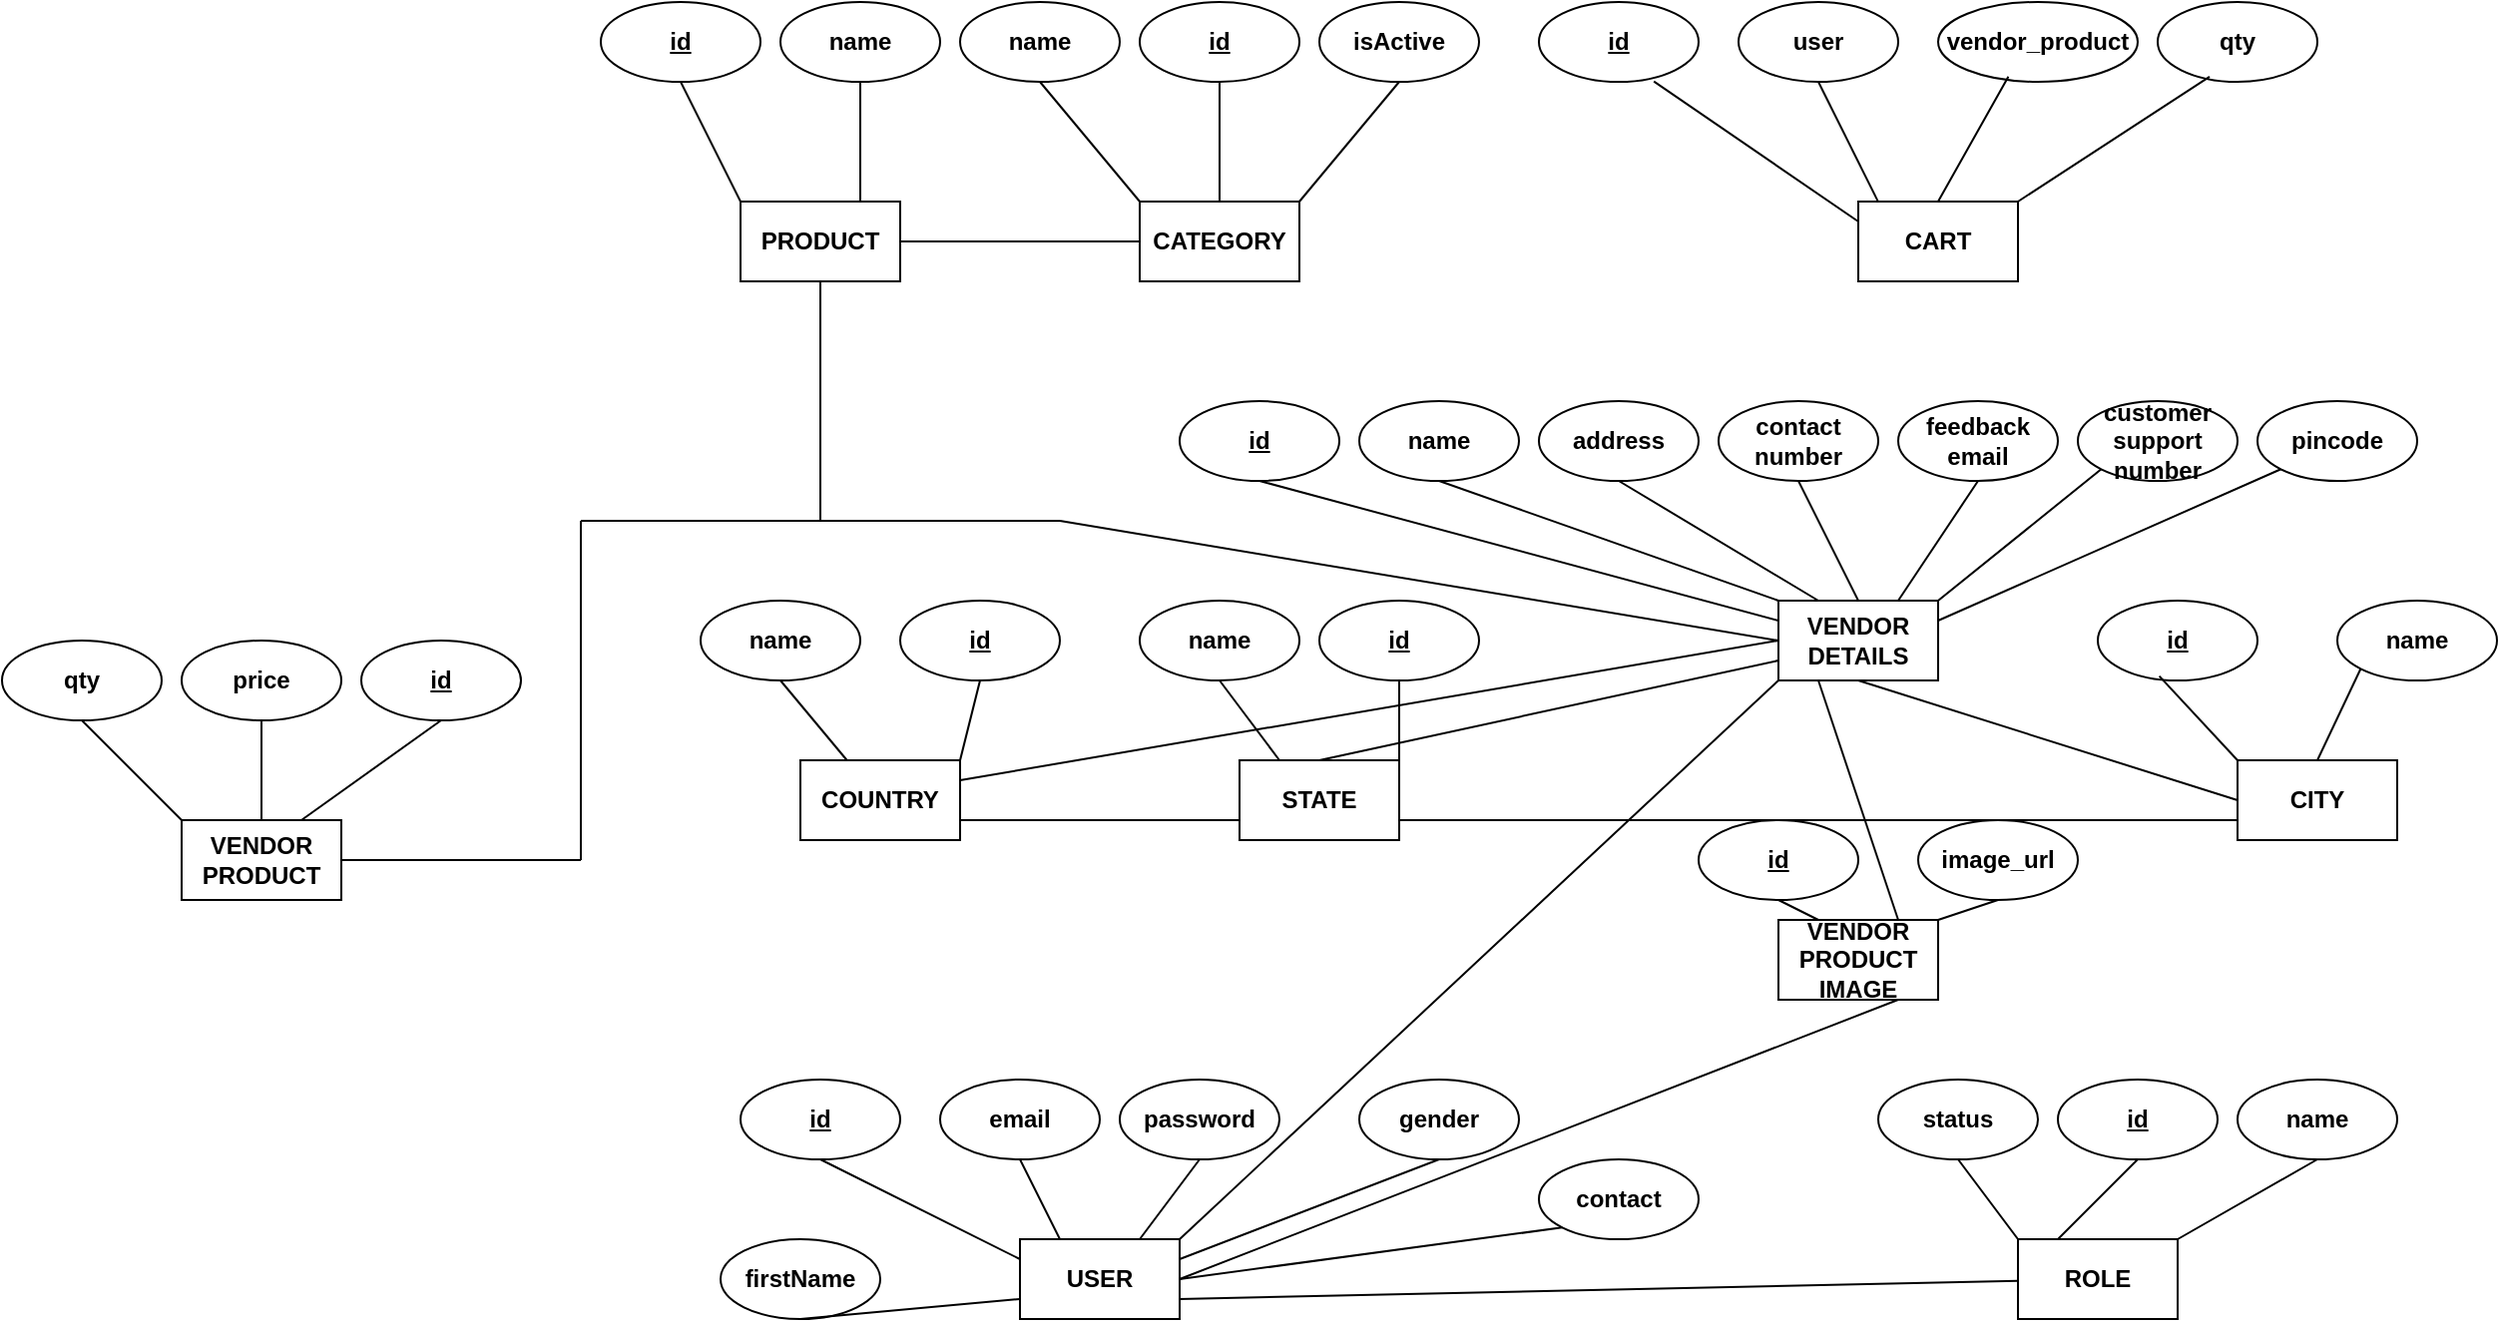 <mxfile version="21.2.3" type="device">
  <diagram name="Page-1" id="QqPRM_XaPEr1x8URmFVx">
    <mxGraphModel dx="2350" dy="830" grid="1" gridSize="10" guides="1" tooltips="1" connect="1" arrows="1" fold="1" page="1" pageScale="1" pageWidth="850" pageHeight="1100" math="0" shadow="0">
      <root>
        <mxCell id="0" />
        <mxCell id="1" parent="0" />
        <mxCell id="uCbE-TOFnGh11HOXC-WJ-1" value="&lt;b&gt;CART&lt;/b&gt;" style="rounded=0;whiteSpace=wrap;html=1;" vertex="1" parent="1">
          <mxGeometry x="440" y="160" width="80" height="40" as="geometry" />
        </mxCell>
        <mxCell id="uCbE-TOFnGh11HOXC-WJ-2" value="&lt;b&gt;&lt;u&gt;id&lt;/u&gt;&lt;/b&gt;" style="ellipse;whiteSpace=wrap;html=1;" vertex="1" parent="1">
          <mxGeometry x="280" y="60" width="80" height="40" as="geometry" />
        </mxCell>
        <mxCell id="uCbE-TOFnGh11HOXC-WJ-3" value="&lt;b&gt;user&lt;/b&gt;" style="ellipse;whiteSpace=wrap;html=1;" vertex="1" parent="1">
          <mxGeometry x="380" y="60" width="80" height="40" as="geometry" />
        </mxCell>
        <mxCell id="uCbE-TOFnGh11HOXC-WJ-4" value="vendor_product" style="ellipse;whiteSpace=wrap;html=1;fontStyle=1" vertex="1" parent="1">
          <mxGeometry x="480" y="60" width="100" height="40" as="geometry" />
        </mxCell>
        <mxCell id="uCbE-TOFnGh11HOXC-WJ-5" value="&lt;b&gt;qty&lt;/b&gt;" style="ellipse;whiteSpace=wrap;html=1;" vertex="1" parent="1">
          <mxGeometry x="590" y="60" width="80" height="40" as="geometry" />
        </mxCell>
        <mxCell id="uCbE-TOFnGh11HOXC-WJ-18" value="" style="endArrow=none;html=1;rounded=0;entryX=0;entryY=0.25;entryDx=0;entryDy=0;exitX=0.72;exitY=0.995;exitDx=0;exitDy=0;exitPerimeter=0;" edge="1" parent="1" source="uCbE-TOFnGh11HOXC-WJ-2" target="uCbE-TOFnGh11HOXC-WJ-1">
          <mxGeometry width="50" height="50" relative="1" as="geometry">
            <mxPoint x="400" y="530" as="sourcePoint" />
            <mxPoint x="450" y="480" as="targetPoint" />
          </mxGeometry>
        </mxCell>
        <mxCell id="uCbE-TOFnGh11HOXC-WJ-19" value="" style="endArrow=none;html=1;rounded=0;entryX=0.125;entryY=0.005;entryDx=0;entryDy=0;exitX=0.5;exitY=1;exitDx=0;exitDy=0;entryPerimeter=0;" edge="1" parent="1" source="uCbE-TOFnGh11HOXC-WJ-3" target="uCbE-TOFnGh11HOXC-WJ-1">
          <mxGeometry width="50" height="50" relative="1" as="geometry">
            <mxPoint x="358" y="360" as="sourcePoint" />
            <mxPoint x="450" y="420" as="targetPoint" />
          </mxGeometry>
        </mxCell>
        <mxCell id="uCbE-TOFnGh11HOXC-WJ-20" value="" style="endArrow=none;html=1;rounded=0;entryX=0.5;entryY=0;entryDx=0;entryDy=0;exitX=0.352;exitY=0.935;exitDx=0;exitDy=0;exitPerimeter=0;" edge="1" parent="1" source="uCbE-TOFnGh11HOXC-WJ-4" target="uCbE-TOFnGh11HOXC-WJ-1">
          <mxGeometry width="50" height="50" relative="1" as="geometry">
            <mxPoint x="368" y="370" as="sourcePoint" />
            <mxPoint x="460" y="430" as="targetPoint" />
          </mxGeometry>
        </mxCell>
        <mxCell id="uCbE-TOFnGh11HOXC-WJ-21" value="" style="endArrow=none;html=1;rounded=0;entryX=1;entryY=0;entryDx=0;entryDy=0;exitX=0.325;exitY=0.935;exitDx=0;exitDy=0;exitPerimeter=0;" edge="1" parent="1" source="uCbE-TOFnGh11HOXC-WJ-5" target="uCbE-TOFnGh11HOXC-WJ-1">
          <mxGeometry width="50" height="50" relative="1" as="geometry">
            <mxPoint x="378" y="380" as="sourcePoint" />
            <mxPoint x="470" y="440" as="targetPoint" />
          </mxGeometry>
        </mxCell>
        <mxCell id="uCbE-TOFnGh11HOXC-WJ-22" value="&lt;b&gt;CATEGORY&lt;/b&gt;" style="rounded=0;whiteSpace=wrap;html=1;" vertex="1" parent="1">
          <mxGeometry x="80" y="160" width="80" height="40" as="geometry" />
        </mxCell>
        <mxCell id="uCbE-TOFnGh11HOXC-WJ-27" value="&lt;b&gt;&lt;u&gt;id&lt;/u&gt;&lt;/b&gt;" style="ellipse;whiteSpace=wrap;html=1;" vertex="1" parent="1">
          <mxGeometry x="80" y="60" width="80" height="40" as="geometry" />
        </mxCell>
        <mxCell id="uCbE-TOFnGh11HOXC-WJ-28" value="&lt;b&gt;name&lt;/b&gt;" style="ellipse;whiteSpace=wrap;html=1;" vertex="1" parent="1">
          <mxGeometry x="-10" y="60" width="80" height="40" as="geometry" />
        </mxCell>
        <mxCell id="uCbE-TOFnGh11HOXC-WJ-29" value="&lt;b&gt;isActive&lt;/b&gt;" style="ellipse;whiteSpace=wrap;html=1;" vertex="1" parent="1">
          <mxGeometry x="170" y="60" width="80" height="40" as="geometry" />
        </mxCell>
        <mxCell id="uCbE-TOFnGh11HOXC-WJ-30" value="" style="endArrow=none;html=1;rounded=0;entryX=0.5;entryY=1;entryDx=0;entryDy=0;exitX=0;exitY=0;exitDx=0;exitDy=0;" edge="1" parent="1" source="uCbE-TOFnGh11HOXC-WJ-22" target="uCbE-TOFnGh11HOXC-WJ-28">
          <mxGeometry width="50" height="50" relative="1" as="geometry">
            <mxPoint x="400" y="530" as="sourcePoint" />
            <mxPoint x="450" y="480" as="targetPoint" />
          </mxGeometry>
        </mxCell>
        <mxCell id="uCbE-TOFnGh11HOXC-WJ-32" value="" style="endArrow=none;html=1;rounded=0;entryX=0.5;entryY=1;entryDx=0;entryDy=0;exitX=0.5;exitY=0;exitDx=0;exitDy=0;" edge="1" parent="1" source="uCbE-TOFnGh11HOXC-WJ-22" target="uCbE-TOFnGh11HOXC-WJ-27">
          <mxGeometry width="50" height="50" relative="1" as="geometry">
            <mxPoint x="400" y="530" as="sourcePoint" />
            <mxPoint x="450" y="480" as="targetPoint" />
          </mxGeometry>
        </mxCell>
        <mxCell id="uCbE-TOFnGh11HOXC-WJ-33" value="" style="endArrow=none;html=1;rounded=0;entryX=0.5;entryY=1;entryDx=0;entryDy=0;exitX=1;exitY=0;exitDx=0;exitDy=0;" edge="1" parent="1" source="uCbE-TOFnGh11HOXC-WJ-22" target="uCbE-TOFnGh11HOXC-WJ-29">
          <mxGeometry width="50" height="50" relative="1" as="geometry">
            <mxPoint x="400" y="530" as="sourcePoint" />
            <mxPoint x="450" y="480" as="targetPoint" />
          </mxGeometry>
        </mxCell>
        <mxCell id="uCbE-TOFnGh11HOXC-WJ-34" value="&lt;b&gt;COUNTRY&lt;/b&gt;" style="rounded=0;whiteSpace=wrap;html=1;" vertex="1" parent="1">
          <mxGeometry x="-90" y="440" width="80" height="40" as="geometry" />
        </mxCell>
        <mxCell id="uCbE-TOFnGh11HOXC-WJ-36" value="&lt;b&gt;STATE&lt;/b&gt;" style="rounded=0;whiteSpace=wrap;html=1;" vertex="1" parent="1">
          <mxGeometry x="130" y="440" width="80" height="40" as="geometry" />
        </mxCell>
        <mxCell id="uCbE-TOFnGh11HOXC-WJ-37" value="&lt;b&gt;CITY&lt;/b&gt;" style="rounded=0;whiteSpace=wrap;html=1;" vertex="1" parent="1">
          <mxGeometry x="630" y="440" width="80" height="40" as="geometry" />
        </mxCell>
        <mxCell id="uCbE-TOFnGh11HOXC-WJ-38" value="&lt;b&gt;name&lt;/b&gt;" style="ellipse;whiteSpace=wrap;html=1;" vertex="1" parent="1">
          <mxGeometry x="-140" y="360" width="80" height="40" as="geometry" />
        </mxCell>
        <mxCell id="uCbE-TOFnGh11HOXC-WJ-39" value="&lt;b&gt;name&lt;/b&gt;" style="ellipse;whiteSpace=wrap;html=1;" vertex="1" parent="1">
          <mxGeometry x="80" y="360" width="80" height="40" as="geometry" />
        </mxCell>
        <mxCell id="uCbE-TOFnGh11HOXC-WJ-42" value="&lt;b&gt;&lt;u&gt;id&lt;/u&gt;&lt;/b&gt;" style="ellipse;whiteSpace=wrap;html=1;" vertex="1" parent="1">
          <mxGeometry x="560" y="360" width="80" height="40" as="geometry" />
        </mxCell>
        <mxCell id="uCbE-TOFnGh11HOXC-WJ-43" value="&lt;b&gt;name&lt;/b&gt;" style="ellipse;whiteSpace=wrap;html=1;" vertex="1" parent="1">
          <mxGeometry x="680" y="360" width="80" height="40" as="geometry" />
        </mxCell>
        <mxCell id="uCbE-TOFnGh11HOXC-WJ-45" value="" style="endArrow=none;html=1;rounded=0;entryX=0.5;entryY=1;entryDx=0;entryDy=0;" edge="1" parent="1" source="uCbE-TOFnGh11HOXC-WJ-34" target="uCbE-TOFnGh11HOXC-WJ-38">
          <mxGeometry width="50" height="50" relative="1" as="geometry">
            <mxPoint x="360" y="530" as="sourcePoint" />
            <mxPoint x="410" y="480" as="targetPoint" />
          </mxGeometry>
        </mxCell>
        <mxCell id="uCbE-TOFnGh11HOXC-WJ-46" value="" style="endArrow=none;html=1;rounded=0;exitX=0.5;exitY=1;exitDx=0;exitDy=0;entryX=0.25;entryY=0;entryDx=0;entryDy=0;" edge="1" parent="1" source="uCbE-TOFnGh11HOXC-WJ-39" target="uCbE-TOFnGh11HOXC-WJ-36">
          <mxGeometry width="50" height="50" relative="1" as="geometry">
            <mxPoint x="360" y="530" as="sourcePoint" />
            <mxPoint x="410" y="480" as="targetPoint" />
          </mxGeometry>
        </mxCell>
        <mxCell id="uCbE-TOFnGh11HOXC-WJ-48" value="" style="endArrow=none;html=1;rounded=0;exitX=0.385;exitY=0.945;exitDx=0;exitDy=0;exitPerimeter=0;entryX=0;entryY=0;entryDx=0;entryDy=0;" edge="1" parent="1" source="uCbE-TOFnGh11HOXC-WJ-42" target="uCbE-TOFnGh11HOXC-WJ-37">
          <mxGeometry width="50" height="50" relative="1" as="geometry">
            <mxPoint x="360" y="530" as="sourcePoint" />
            <mxPoint x="410" y="480" as="targetPoint" />
          </mxGeometry>
        </mxCell>
        <mxCell id="uCbE-TOFnGh11HOXC-WJ-52" value="" style="endArrow=none;html=1;rounded=0;entryX=0;entryY=1;entryDx=0;entryDy=0;exitX=0.5;exitY=0;exitDx=0;exitDy=0;" edge="1" parent="1" source="uCbE-TOFnGh11HOXC-WJ-37" target="uCbE-TOFnGh11HOXC-WJ-43">
          <mxGeometry width="50" height="50" relative="1" as="geometry">
            <mxPoint x="360" y="530" as="sourcePoint" />
            <mxPoint x="410" y="480" as="targetPoint" />
          </mxGeometry>
        </mxCell>
        <mxCell id="uCbE-TOFnGh11HOXC-WJ-54" value="" style="endArrow=none;html=1;rounded=0;exitX=1;exitY=0.75;exitDx=0;exitDy=0;entryX=0;entryY=0.75;entryDx=0;entryDy=0;" edge="1" parent="1" source="uCbE-TOFnGh11HOXC-WJ-34" target="uCbE-TOFnGh11HOXC-WJ-36">
          <mxGeometry width="50" height="50" relative="1" as="geometry">
            <mxPoint x="250" y="530" as="sourcePoint" />
            <mxPoint x="300" y="480" as="targetPoint" />
          </mxGeometry>
        </mxCell>
        <mxCell id="uCbE-TOFnGh11HOXC-WJ-55" value="&lt;b&gt;&lt;u&gt;id&lt;/u&gt;&lt;/b&gt;" style="ellipse;whiteSpace=wrap;html=1;" vertex="1" parent="1">
          <mxGeometry x="-40" y="360" width="80" height="40" as="geometry" />
        </mxCell>
        <mxCell id="uCbE-TOFnGh11HOXC-WJ-56" value="" style="endArrow=none;html=1;rounded=0;exitX=0.5;exitY=1;exitDx=0;exitDy=0;entryX=1;entryY=0;entryDx=0;entryDy=0;" edge="1" parent="1" source="uCbE-TOFnGh11HOXC-WJ-55" target="uCbE-TOFnGh11HOXC-WJ-34">
          <mxGeometry width="50" height="50" relative="1" as="geometry">
            <mxPoint x="250" y="530" as="sourcePoint" />
            <mxPoint x="300" y="480" as="targetPoint" />
          </mxGeometry>
        </mxCell>
        <mxCell id="uCbE-TOFnGh11HOXC-WJ-57" value="&lt;b&gt;&lt;u&gt;id&lt;/u&gt;&lt;/b&gt;" style="ellipse;whiteSpace=wrap;html=1;" vertex="1" parent="1">
          <mxGeometry x="170" y="360" width="80" height="40" as="geometry" />
        </mxCell>
        <mxCell id="uCbE-TOFnGh11HOXC-WJ-58" value="" style="endArrow=none;html=1;rounded=0;exitX=0.5;exitY=1;exitDx=0;exitDy=0;entryX=1;entryY=0;entryDx=0;entryDy=0;" edge="1" parent="1" source="uCbE-TOFnGh11HOXC-WJ-57" target="uCbE-TOFnGh11HOXC-WJ-36">
          <mxGeometry width="50" height="50" relative="1" as="geometry">
            <mxPoint x="250" y="530" as="sourcePoint" />
            <mxPoint x="300" y="480" as="targetPoint" />
          </mxGeometry>
        </mxCell>
        <mxCell id="uCbE-TOFnGh11HOXC-WJ-59" value="" style="endArrow=none;html=1;rounded=0;exitX=1;exitY=0.75;exitDx=0;exitDy=0;entryX=0;entryY=0.75;entryDx=0;entryDy=0;" edge="1" parent="1" source="uCbE-TOFnGh11HOXC-WJ-36" target="uCbE-TOFnGh11HOXC-WJ-37">
          <mxGeometry width="50" height="50" relative="1" as="geometry">
            <mxPoint x="250" y="530" as="sourcePoint" />
            <mxPoint x="300" y="480" as="targetPoint" />
          </mxGeometry>
        </mxCell>
        <mxCell id="uCbE-TOFnGh11HOXC-WJ-60" value="&lt;b&gt;PRODUCT&lt;/b&gt;" style="rounded=0;whiteSpace=wrap;html=1;" vertex="1" parent="1">
          <mxGeometry x="-120" y="160" width="80" height="40" as="geometry" />
        </mxCell>
        <mxCell id="uCbE-TOFnGh11HOXC-WJ-61" value="&lt;b&gt;&lt;u&gt;id&lt;/u&gt;&lt;/b&gt;" style="ellipse;whiteSpace=wrap;html=1;" vertex="1" parent="1">
          <mxGeometry x="-190" y="60" width="80" height="40" as="geometry" />
        </mxCell>
        <mxCell id="uCbE-TOFnGh11HOXC-WJ-62" value="" style="endArrow=none;html=1;rounded=0;entryX=0.5;entryY=1;entryDx=0;entryDy=0;exitX=0;exitY=0;exitDx=0;exitDy=0;" edge="1" parent="1" source="uCbE-TOFnGh11HOXC-WJ-60" target="uCbE-TOFnGh11HOXC-WJ-61">
          <mxGeometry width="50" height="50" relative="1" as="geometry">
            <mxPoint x="240" y="530" as="sourcePoint" />
            <mxPoint x="290" y="480" as="targetPoint" />
          </mxGeometry>
        </mxCell>
        <mxCell id="uCbE-TOFnGh11HOXC-WJ-63" value="&lt;b&gt;name&lt;/b&gt;" style="ellipse;whiteSpace=wrap;html=1;" vertex="1" parent="1">
          <mxGeometry x="-100" y="60" width="80" height="40" as="geometry" />
        </mxCell>
        <mxCell id="uCbE-TOFnGh11HOXC-WJ-65" value="" style="endArrow=none;html=1;rounded=0;entryX=0.5;entryY=1;entryDx=0;entryDy=0;exitX=0.75;exitY=0;exitDx=0;exitDy=0;" edge="1" parent="1" source="uCbE-TOFnGh11HOXC-WJ-60" target="uCbE-TOFnGh11HOXC-WJ-63">
          <mxGeometry width="50" height="50" relative="1" as="geometry">
            <mxPoint x="240" y="530" as="sourcePoint" />
            <mxPoint x="290" y="480" as="targetPoint" />
          </mxGeometry>
        </mxCell>
        <mxCell id="uCbE-TOFnGh11HOXC-WJ-66" value="" style="endArrow=none;html=1;rounded=0;entryX=0;entryY=0.5;entryDx=0;entryDy=0;exitX=1;exitY=0.5;exitDx=0;exitDy=0;" edge="1" parent="1" source="uCbE-TOFnGh11HOXC-WJ-60" target="uCbE-TOFnGh11HOXC-WJ-22">
          <mxGeometry width="50" height="50" relative="1" as="geometry">
            <mxPoint x="240" y="530" as="sourcePoint" />
            <mxPoint x="290" y="480" as="targetPoint" />
          </mxGeometry>
        </mxCell>
        <mxCell id="uCbE-TOFnGh11HOXC-WJ-67" value="&lt;b&gt;USER&lt;/b&gt;" style="rounded=0;whiteSpace=wrap;html=1;" vertex="1" parent="1">
          <mxGeometry x="20" y="680" width="80" height="40" as="geometry" />
        </mxCell>
        <mxCell id="uCbE-TOFnGh11HOXC-WJ-69" value="&lt;b&gt;&lt;u&gt;id&lt;/u&gt;&lt;/b&gt;" style="ellipse;whiteSpace=wrap;html=1;" vertex="1" parent="1">
          <mxGeometry x="-120" y="600" width="80" height="40" as="geometry" />
        </mxCell>
        <mxCell id="uCbE-TOFnGh11HOXC-WJ-71" value="&lt;b&gt;firstName&lt;/b&gt;" style="ellipse;whiteSpace=wrap;html=1;" vertex="1" parent="1">
          <mxGeometry x="-130" y="680" width="80" height="40" as="geometry" />
        </mxCell>
        <mxCell id="uCbE-TOFnGh11HOXC-WJ-72" value="&lt;b&gt;email&lt;/b&gt;" style="ellipse;whiteSpace=wrap;html=1;" vertex="1" parent="1">
          <mxGeometry x="-20" y="600" width="80" height="40" as="geometry" />
        </mxCell>
        <mxCell id="uCbE-TOFnGh11HOXC-WJ-73" value="&lt;b&gt;password&lt;/b&gt;" style="ellipse;whiteSpace=wrap;html=1;" vertex="1" parent="1">
          <mxGeometry x="70" y="600" width="80" height="40" as="geometry" />
        </mxCell>
        <mxCell id="uCbE-TOFnGh11HOXC-WJ-74" value="&lt;b&gt;gender&lt;/b&gt;" style="ellipse;whiteSpace=wrap;html=1;" vertex="1" parent="1">
          <mxGeometry x="190" y="600" width="80" height="40" as="geometry" />
        </mxCell>
        <mxCell id="uCbE-TOFnGh11HOXC-WJ-76" value="&lt;b&gt;contact&lt;/b&gt;" style="ellipse;whiteSpace=wrap;html=1;" vertex="1" parent="1">
          <mxGeometry x="280" y="640" width="80" height="40" as="geometry" />
        </mxCell>
        <mxCell id="uCbE-TOFnGh11HOXC-WJ-77" value="" style="endArrow=none;html=1;rounded=0;exitX=0.5;exitY=1;exitDx=0;exitDy=0;entryX=0;entryY=0.25;entryDx=0;entryDy=0;" edge="1" parent="1" source="uCbE-TOFnGh11HOXC-WJ-69" target="uCbE-TOFnGh11HOXC-WJ-67">
          <mxGeometry width="50" height="50" relative="1" as="geometry">
            <mxPoint x="240" y="830" as="sourcePoint" />
            <mxPoint x="290" y="780" as="targetPoint" />
          </mxGeometry>
        </mxCell>
        <mxCell id="uCbE-TOFnGh11HOXC-WJ-79" value="" style="endArrow=none;html=1;rounded=0;exitX=1;exitY=0.25;exitDx=0;exitDy=0;entryX=0.5;entryY=1;entryDx=0;entryDy=0;" edge="1" parent="1" source="uCbE-TOFnGh11HOXC-WJ-67" target="uCbE-TOFnGh11HOXC-WJ-74">
          <mxGeometry width="50" height="50" relative="1" as="geometry">
            <mxPoint x="240" y="830" as="sourcePoint" />
            <mxPoint x="290" y="780" as="targetPoint" />
          </mxGeometry>
        </mxCell>
        <mxCell id="uCbE-TOFnGh11HOXC-WJ-80" value="" style="endArrow=none;html=1;rounded=0;entryX=0.5;entryY=1;entryDx=0;entryDy=0;exitX=0.75;exitY=0;exitDx=0;exitDy=0;" edge="1" parent="1" source="uCbE-TOFnGh11HOXC-WJ-67" target="uCbE-TOFnGh11HOXC-WJ-73">
          <mxGeometry width="50" height="50" relative="1" as="geometry">
            <mxPoint x="20" y="680" as="sourcePoint" />
            <mxPoint x="290" y="780" as="targetPoint" />
          </mxGeometry>
        </mxCell>
        <mxCell id="uCbE-TOFnGh11HOXC-WJ-81" value="" style="endArrow=none;html=1;rounded=0;exitX=1;exitY=0.75;exitDx=0;exitDy=0;" edge="1" parent="1" source="uCbE-TOFnGh11HOXC-WJ-67" target="uCbE-TOFnGh11HOXC-WJ-85">
          <mxGeometry width="50" height="50" relative="1" as="geometry">
            <mxPoint x="240" y="830" as="sourcePoint" />
            <mxPoint x="381.716" y="794.142" as="targetPoint" />
          </mxGeometry>
        </mxCell>
        <mxCell id="uCbE-TOFnGh11HOXC-WJ-82" value="" style="endArrow=none;html=1;rounded=0;entryX=0;entryY=1;entryDx=0;entryDy=0;exitX=1;exitY=0.5;exitDx=0;exitDy=0;" edge="1" parent="1" source="uCbE-TOFnGh11HOXC-WJ-67" target="uCbE-TOFnGh11HOXC-WJ-76">
          <mxGeometry width="50" height="50" relative="1" as="geometry">
            <mxPoint x="240" y="830" as="sourcePoint" />
            <mxPoint x="290" y="780" as="targetPoint" />
          </mxGeometry>
        </mxCell>
        <mxCell id="uCbE-TOFnGh11HOXC-WJ-83" value="" style="endArrow=none;html=1;rounded=0;exitX=0.25;exitY=0;exitDx=0;exitDy=0;entryX=0.5;entryY=1;entryDx=0;entryDy=0;" edge="1" parent="1" source="uCbE-TOFnGh11HOXC-WJ-67" target="uCbE-TOFnGh11HOXC-WJ-72">
          <mxGeometry width="50" height="50" relative="1" as="geometry">
            <mxPoint x="240" y="830" as="sourcePoint" />
            <mxPoint x="290" y="780" as="targetPoint" />
          </mxGeometry>
        </mxCell>
        <mxCell id="uCbE-TOFnGh11HOXC-WJ-84" value="" style="endArrow=none;html=1;rounded=0;entryX=0.5;entryY=1;entryDx=0;entryDy=0;exitX=0;exitY=0.75;exitDx=0;exitDy=0;" edge="1" parent="1" source="uCbE-TOFnGh11HOXC-WJ-67" target="uCbE-TOFnGh11HOXC-WJ-71">
          <mxGeometry width="50" height="50" relative="1" as="geometry">
            <mxPoint x="240" y="830" as="sourcePoint" />
            <mxPoint x="290" y="780" as="targetPoint" />
          </mxGeometry>
        </mxCell>
        <mxCell id="uCbE-TOFnGh11HOXC-WJ-85" value="&lt;b&gt;ROLE&lt;/b&gt;" style="rounded=0;whiteSpace=wrap;html=1;" vertex="1" parent="1">
          <mxGeometry x="520" y="680" width="80" height="40" as="geometry" />
        </mxCell>
        <mxCell id="uCbE-TOFnGh11HOXC-WJ-86" value="&lt;b&gt;&lt;u&gt;id&lt;/u&gt;&lt;/b&gt;" style="ellipse;whiteSpace=wrap;html=1;" vertex="1" parent="1">
          <mxGeometry x="540" y="600" width="80" height="40" as="geometry" />
        </mxCell>
        <mxCell id="uCbE-TOFnGh11HOXC-WJ-87" value="&lt;b&gt;name&lt;/b&gt;" style="ellipse;whiteSpace=wrap;html=1;" vertex="1" parent="1">
          <mxGeometry x="630" y="600" width="80" height="40" as="geometry" />
        </mxCell>
        <mxCell id="uCbE-TOFnGh11HOXC-WJ-88" value="" style="endArrow=none;html=1;rounded=0;entryX=0.5;entryY=1;entryDx=0;entryDy=0;exitX=0.25;exitY=0;exitDx=0;exitDy=0;" edge="1" parent="1" source="uCbE-TOFnGh11HOXC-WJ-85" target="uCbE-TOFnGh11HOXC-WJ-86">
          <mxGeometry width="50" height="50" relative="1" as="geometry">
            <mxPoint x="240" y="830" as="sourcePoint" />
            <mxPoint x="290" y="780" as="targetPoint" />
          </mxGeometry>
        </mxCell>
        <mxCell id="uCbE-TOFnGh11HOXC-WJ-89" value="" style="endArrow=none;html=1;rounded=0;entryX=0.5;entryY=1;entryDx=0;entryDy=0;exitX=1;exitY=0;exitDx=0;exitDy=0;" edge="1" parent="1" source="uCbE-TOFnGh11HOXC-WJ-85" target="uCbE-TOFnGh11HOXC-WJ-87">
          <mxGeometry width="50" height="50" relative="1" as="geometry">
            <mxPoint x="610" y="870" as="sourcePoint" />
            <mxPoint x="290" y="780" as="targetPoint" />
          </mxGeometry>
        </mxCell>
        <mxCell id="uCbE-TOFnGh11HOXC-WJ-90" value="&lt;b&gt;VENDOR DETAILS&lt;/b&gt;" style="rounded=0;whiteSpace=wrap;html=1;" vertex="1" parent="1">
          <mxGeometry x="400" y="360" width="80" height="40" as="geometry" />
        </mxCell>
        <mxCell id="uCbE-TOFnGh11HOXC-WJ-91" value="&lt;b&gt;status&lt;/b&gt;" style="ellipse;whiteSpace=wrap;html=1;" vertex="1" parent="1">
          <mxGeometry x="450" y="600" width="80" height="40" as="geometry" />
        </mxCell>
        <mxCell id="uCbE-TOFnGh11HOXC-WJ-92" value="" style="endArrow=none;html=1;rounded=0;entryX=0.5;entryY=1;entryDx=0;entryDy=0;exitX=0;exitY=0;exitDx=0;exitDy=0;" edge="1" parent="1" source="uCbE-TOFnGh11HOXC-WJ-85" target="uCbE-TOFnGh11HOXC-WJ-91">
          <mxGeometry width="50" height="50" relative="1" as="geometry">
            <mxPoint x="250" y="820" as="sourcePoint" />
            <mxPoint x="300" y="770" as="targetPoint" />
          </mxGeometry>
        </mxCell>
        <mxCell id="uCbE-TOFnGh11HOXC-WJ-93" value="&lt;b&gt;&lt;u&gt;id&lt;/u&gt;&lt;/b&gt;" style="ellipse;whiteSpace=wrap;html=1;" vertex="1" parent="1">
          <mxGeometry x="100" y="260" width="80" height="40" as="geometry" />
        </mxCell>
        <mxCell id="uCbE-TOFnGh11HOXC-WJ-94" value="&lt;b&gt;name&lt;/b&gt;" style="ellipse;whiteSpace=wrap;html=1;" vertex="1" parent="1">
          <mxGeometry x="190" y="260" width="80" height="40" as="geometry" />
        </mxCell>
        <mxCell id="uCbE-TOFnGh11HOXC-WJ-95" value="&lt;b&gt;address&lt;/b&gt;" style="ellipse;whiteSpace=wrap;html=1;" vertex="1" parent="1">
          <mxGeometry x="280" y="260" width="80" height="40" as="geometry" />
        </mxCell>
        <mxCell id="uCbE-TOFnGh11HOXC-WJ-96" value="&lt;b&gt;pincode&lt;/b&gt;" style="ellipse;whiteSpace=wrap;html=1;" vertex="1" parent="1">
          <mxGeometry x="640" y="260" width="80" height="40" as="geometry" />
        </mxCell>
        <mxCell id="uCbE-TOFnGh11HOXC-WJ-97" value="&lt;b&gt;contact number&lt;/b&gt;" style="ellipse;whiteSpace=wrap;html=1;" vertex="1" parent="1">
          <mxGeometry x="370" y="260" width="80" height="40" as="geometry" />
        </mxCell>
        <mxCell id="uCbE-TOFnGh11HOXC-WJ-98" value="&lt;b&gt;customer support number&lt;/b&gt;" style="ellipse;whiteSpace=wrap;html=1;" vertex="1" parent="1">
          <mxGeometry x="550" y="260" width="80" height="40" as="geometry" />
        </mxCell>
        <mxCell id="uCbE-TOFnGh11HOXC-WJ-99" value="&lt;b&gt;feedback email&lt;/b&gt;" style="ellipse;whiteSpace=wrap;html=1;" vertex="1" parent="1">
          <mxGeometry x="460" y="260" width="80" height="40" as="geometry" />
        </mxCell>
        <mxCell id="uCbE-TOFnGh11HOXC-WJ-100" value="" style="endArrow=none;html=1;rounded=0;entryX=0.5;entryY=1;entryDx=0;entryDy=0;exitX=0;exitY=0.25;exitDx=0;exitDy=0;" edge="1" parent="1" source="uCbE-TOFnGh11HOXC-WJ-90" target="uCbE-TOFnGh11HOXC-WJ-93">
          <mxGeometry width="50" height="50" relative="1" as="geometry">
            <mxPoint x="250" y="410" as="sourcePoint" />
            <mxPoint x="300" y="360" as="targetPoint" />
          </mxGeometry>
        </mxCell>
        <mxCell id="uCbE-TOFnGh11HOXC-WJ-101" value="" style="endArrow=none;html=1;rounded=0;entryX=0.5;entryY=1;entryDx=0;entryDy=0;exitX=0;exitY=0;exitDx=0;exitDy=0;" edge="1" parent="1" source="uCbE-TOFnGh11HOXC-WJ-90" target="uCbE-TOFnGh11HOXC-WJ-94">
          <mxGeometry width="50" height="50" relative="1" as="geometry">
            <mxPoint x="250" y="410" as="sourcePoint" />
            <mxPoint x="300" y="360" as="targetPoint" />
          </mxGeometry>
        </mxCell>
        <mxCell id="uCbE-TOFnGh11HOXC-WJ-102" value="" style="endArrow=none;html=1;rounded=0;entryX=0.5;entryY=1;entryDx=0;entryDy=0;exitX=0.25;exitY=0;exitDx=0;exitDy=0;" edge="1" parent="1" source="uCbE-TOFnGh11HOXC-WJ-90" target="uCbE-TOFnGh11HOXC-WJ-95">
          <mxGeometry width="50" height="50" relative="1" as="geometry">
            <mxPoint x="250" y="410" as="sourcePoint" />
            <mxPoint x="300" y="360" as="targetPoint" />
          </mxGeometry>
        </mxCell>
        <mxCell id="uCbE-TOFnGh11HOXC-WJ-103" value="" style="endArrow=none;html=1;rounded=0;entryX=0.5;entryY=1;entryDx=0;entryDy=0;exitX=0.5;exitY=0;exitDx=0;exitDy=0;" edge="1" parent="1" source="uCbE-TOFnGh11HOXC-WJ-90" target="uCbE-TOFnGh11HOXC-WJ-97">
          <mxGeometry width="50" height="50" relative="1" as="geometry">
            <mxPoint x="250" y="410" as="sourcePoint" />
            <mxPoint x="300" y="360" as="targetPoint" />
          </mxGeometry>
        </mxCell>
        <mxCell id="uCbE-TOFnGh11HOXC-WJ-104" value="" style="endArrow=none;html=1;rounded=0;entryX=0.5;entryY=1;entryDx=0;entryDy=0;exitX=0.75;exitY=0;exitDx=0;exitDy=0;" edge="1" parent="1" source="uCbE-TOFnGh11HOXC-WJ-90" target="uCbE-TOFnGh11HOXC-WJ-99">
          <mxGeometry width="50" height="50" relative="1" as="geometry">
            <mxPoint x="250" y="410" as="sourcePoint" />
            <mxPoint x="300" y="360" as="targetPoint" />
          </mxGeometry>
        </mxCell>
        <mxCell id="uCbE-TOFnGh11HOXC-WJ-105" value="" style="endArrow=none;html=1;rounded=0;entryX=0;entryY=1;entryDx=0;entryDy=0;exitX=1;exitY=0;exitDx=0;exitDy=0;" edge="1" parent="1" source="uCbE-TOFnGh11HOXC-WJ-90" target="uCbE-TOFnGh11HOXC-WJ-98">
          <mxGeometry width="50" height="50" relative="1" as="geometry">
            <mxPoint x="250" y="410" as="sourcePoint" />
            <mxPoint x="300" y="360" as="targetPoint" />
          </mxGeometry>
        </mxCell>
        <mxCell id="uCbE-TOFnGh11HOXC-WJ-106" value="" style="endArrow=none;html=1;rounded=0;entryX=0;entryY=1;entryDx=0;entryDy=0;exitX=1;exitY=0.25;exitDx=0;exitDy=0;" edge="1" parent="1" source="uCbE-TOFnGh11HOXC-WJ-90" target="uCbE-TOFnGh11HOXC-WJ-96">
          <mxGeometry width="50" height="50" relative="1" as="geometry">
            <mxPoint x="250" y="410" as="sourcePoint" />
            <mxPoint x="300" y="360" as="targetPoint" />
          </mxGeometry>
        </mxCell>
        <mxCell id="uCbE-TOFnGh11HOXC-WJ-107" value="" style="endArrow=none;html=1;rounded=0;entryX=0;entryY=0.5;entryDx=0;entryDy=0;exitX=1;exitY=0.25;exitDx=0;exitDy=0;" edge="1" parent="1" source="uCbE-TOFnGh11HOXC-WJ-34" target="uCbE-TOFnGh11HOXC-WJ-90">
          <mxGeometry width="50" height="50" relative="1" as="geometry">
            <mxPoint x="-50" y="680" as="sourcePoint" />
            <mxPoint x="300" y="560" as="targetPoint" />
          </mxGeometry>
        </mxCell>
        <mxCell id="uCbE-TOFnGh11HOXC-WJ-108" value="" style="endArrow=none;html=1;rounded=0;entryX=0;entryY=0.75;entryDx=0;entryDy=0;exitX=0.5;exitY=0;exitDx=0;exitDy=0;" edge="1" parent="1" source="uCbE-TOFnGh11HOXC-WJ-36" target="uCbE-TOFnGh11HOXC-WJ-90">
          <mxGeometry width="50" height="50" relative="1" as="geometry">
            <mxPoint x="250" y="610" as="sourcePoint" />
            <mxPoint x="300" y="560" as="targetPoint" />
          </mxGeometry>
        </mxCell>
        <mxCell id="uCbE-TOFnGh11HOXC-WJ-109" value="" style="endArrow=none;html=1;rounded=0;entryX=0.5;entryY=1;entryDx=0;entryDy=0;exitX=0;exitY=0.5;exitDx=0;exitDy=0;" edge="1" parent="1" source="uCbE-TOFnGh11HOXC-WJ-37" target="uCbE-TOFnGh11HOXC-WJ-90">
          <mxGeometry width="50" height="50" relative="1" as="geometry">
            <mxPoint x="250" y="610" as="sourcePoint" />
            <mxPoint x="300" y="560" as="targetPoint" />
          </mxGeometry>
        </mxCell>
        <mxCell id="uCbE-TOFnGh11HOXC-WJ-111" value="" style="endArrow=none;html=1;rounded=0;entryX=0;entryY=1;entryDx=0;entryDy=0;exitX=1;exitY=0;exitDx=0;exitDy=0;" edge="1" parent="1" source="uCbE-TOFnGh11HOXC-WJ-67" target="uCbE-TOFnGh11HOXC-WJ-90">
          <mxGeometry width="50" height="50" relative="1" as="geometry">
            <mxPoint x="250" y="610" as="sourcePoint" />
            <mxPoint x="300" y="560" as="targetPoint" />
          </mxGeometry>
        </mxCell>
        <mxCell id="uCbE-TOFnGh11HOXC-WJ-117" value="&lt;b&gt;VENDOR PRODUCT IMAGE&lt;/b&gt;" style="rounded=0;whiteSpace=wrap;html=1;" vertex="1" parent="1">
          <mxGeometry x="400" y="520" width="80" height="40" as="geometry" />
        </mxCell>
        <mxCell id="uCbE-TOFnGh11HOXC-WJ-118" value="" style="endArrow=none;html=1;rounded=0;exitX=1;exitY=0.5;exitDx=0;exitDy=0;entryX=0.75;entryY=1;entryDx=0;entryDy=0;" edge="1" parent="1" source="uCbE-TOFnGh11HOXC-WJ-67" target="uCbE-TOFnGh11HOXC-WJ-117">
          <mxGeometry width="50" height="50" relative="1" as="geometry">
            <mxPoint x="250" y="500" as="sourcePoint" />
            <mxPoint x="300" y="450" as="targetPoint" />
          </mxGeometry>
        </mxCell>
        <mxCell id="uCbE-TOFnGh11HOXC-WJ-119" value="&lt;b&gt;qty&lt;/b&gt;" style="ellipse;whiteSpace=wrap;html=1;" vertex="1" parent="1">
          <mxGeometry x="-490" y="380" width="80" height="40" as="geometry" />
        </mxCell>
        <mxCell id="uCbE-TOFnGh11HOXC-WJ-120" value="&lt;b&gt;&lt;u&gt;id&lt;/u&gt;&lt;/b&gt;" style="ellipse;whiteSpace=wrap;html=1;" vertex="1" parent="1">
          <mxGeometry x="360" y="470" width="80" height="40" as="geometry" />
        </mxCell>
        <mxCell id="uCbE-TOFnGh11HOXC-WJ-121" value="&lt;b&gt;image_url&lt;/b&gt;" style="ellipse;whiteSpace=wrap;html=1;" vertex="1" parent="1">
          <mxGeometry x="470" y="470" width="80" height="40" as="geometry" />
        </mxCell>
        <mxCell id="uCbE-TOFnGh11HOXC-WJ-122" value="" style="endArrow=none;html=1;rounded=0;exitX=0.25;exitY=0;exitDx=0;exitDy=0;entryX=0.5;entryY=1;entryDx=0;entryDy=0;" edge="1" parent="1" source="uCbE-TOFnGh11HOXC-WJ-117" target="uCbE-TOFnGh11HOXC-WJ-120">
          <mxGeometry width="50" height="50" relative="1" as="geometry">
            <mxPoint x="250" y="500" as="sourcePoint" />
            <mxPoint x="300" y="450" as="targetPoint" />
          </mxGeometry>
        </mxCell>
        <mxCell id="uCbE-TOFnGh11HOXC-WJ-123" value="" style="endArrow=none;html=1;rounded=0;entryX=0.5;entryY=1;entryDx=0;entryDy=0;exitX=1;exitY=0;exitDx=0;exitDy=0;" edge="1" parent="1" source="uCbE-TOFnGh11HOXC-WJ-117" target="uCbE-TOFnGh11HOXC-WJ-121">
          <mxGeometry width="50" height="50" relative="1" as="geometry">
            <mxPoint x="250" y="500" as="sourcePoint" />
            <mxPoint x="300" y="450" as="targetPoint" />
          </mxGeometry>
        </mxCell>
        <mxCell id="uCbE-TOFnGh11HOXC-WJ-124" value="" style="endArrow=none;html=1;rounded=0;entryX=0.25;entryY=1;entryDx=0;entryDy=0;exitX=0.75;exitY=0;exitDx=0;exitDy=0;" edge="1" parent="1" source="uCbE-TOFnGh11HOXC-WJ-117" target="uCbE-TOFnGh11HOXC-WJ-90">
          <mxGeometry width="50" height="50" relative="1" as="geometry">
            <mxPoint x="250" y="500" as="sourcePoint" />
            <mxPoint x="300" y="450" as="targetPoint" />
          </mxGeometry>
        </mxCell>
        <mxCell id="uCbE-TOFnGh11HOXC-WJ-125" value="&lt;b&gt;price&lt;/b&gt;" style="ellipse;whiteSpace=wrap;html=1;" vertex="1" parent="1">
          <mxGeometry x="-400" y="380" width="80" height="40" as="geometry" />
        </mxCell>
        <mxCell id="uCbE-TOFnGh11HOXC-WJ-126" value="&lt;b&gt;&lt;u&gt;id&lt;/u&gt;&lt;/b&gt;" style="ellipse;whiteSpace=wrap;html=1;" vertex="1" parent="1">
          <mxGeometry x="-310" y="380" width="80" height="40" as="geometry" />
        </mxCell>
        <mxCell id="uCbE-TOFnGh11HOXC-WJ-127" value="&lt;b&gt;VENDOR PRODUCT&lt;/b&gt;" style="rounded=0;whiteSpace=wrap;html=1;" vertex="1" parent="1">
          <mxGeometry x="-400" y="470" width="80" height="40" as="geometry" />
        </mxCell>
        <mxCell id="uCbE-TOFnGh11HOXC-WJ-128" value="" style="endArrow=none;html=1;rounded=0;entryX=0.5;entryY=1;entryDx=0;entryDy=0;exitX=0;exitY=0;exitDx=0;exitDy=0;" edge="1" parent="1" source="uCbE-TOFnGh11HOXC-WJ-127" target="uCbE-TOFnGh11HOXC-WJ-119">
          <mxGeometry width="50" height="50" relative="1" as="geometry">
            <mxPoint x="-80" y="490" as="sourcePoint" />
            <mxPoint x="-30" y="440" as="targetPoint" />
          </mxGeometry>
        </mxCell>
        <mxCell id="uCbE-TOFnGh11HOXC-WJ-129" value="" style="endArrow=none;html=1;rounded=0;entryX=0.5;entryY=1;entryDx=0;entryDy=0;exitX=0.5;exitY=0;exitDx=0;exitDy=0;" edge="1" parent="1" source="uCbE-TOFnGh11HOXC-WJ-127" target="uCbE-TOFnGh11HOXC-WJ-125">
          <mxGeometry width="50" height="50" relative="1" as="geometry">
            <mxPoint x="-80" y="490" as="sourcePoint" />
            <mxPoint x="-30" y="440" as="targetPoint" />
          </mxGeometry>
        </mxCell>
        <mxCell id="uCbE-TOFnGh11HOXC-WJ-130" value="" style="endArrow=none;html=1;rounded=0;entryX=0.5;entryY=1;entryDx=0;entryDy=0;exitX=0.75;exitY=0;exitDx=0;exitDy=0;" edge="1" parent="1" source="uCbE-TOFnGh11HOXC-WJ-127" target="uCbE-TOFnGh11HOXC-WJ-126">
          <mxGeometry width="50" height="50" relative="1" as="geometry">
            <mxPoint x="-80" y="490" as="sourcePoint" />
            <mxPoint x="-30" y="440" as="targetPoint" />
          </mxGeometry>
        </mxCell>
        <mxCell id="uCbE-TOFnGh11HOXC-WJ-131" value="" style="endArrow=none;html=1;rounded=0;exitX=1;exitY=0.5;exitDx=0;exitDy=0;" edge="1" parent="1" source="uCbE-TOFnGh11HOXC-WJ-127">
          <mxGeometry width="50" height="50" relative="1" as="geometry">
            <mxPoint x="-80" y="390" as="sourcePoint" />
            <mxPoint x="-200" y="490" as="targetPoint" />
          </mxGeometry>
        </mxCell>
        <mxCell id="uCbE-TOFnGh11HOXC-WJ-132" value="" style="endArrow=none;html=1;rounded=0;" edge="1" parent="1">
          <mxGeometry width="50" height="50" relative="1" as="geometry">
            <mxPoint x="-200" y="490" as="sourcePoint" />
            <mxPoint x="-200" y="320" as="targetPoint" />
          </mxGeometry>
        </mxCell>
        <mxCell id="uCbE-TOFnGh11HOXC-WJ-133" value="" style="endArrow=none;html=1;rounded=0;entryX=0;entryY=0.5;entryDx=0;entryDy=0;" edge="1" parent="1" target="uCbE-TOFnGh11HOXC-WJ-90">
          <mxGeometry width="50" height="50" relative="1" as="geometry">
            <mxPoint x="40" y="320" as="sourcePoint" />
            <mxPoint x="-30" y="340" as="targetPoint" />
          </mxGeometry>
        </mxCell>
        <mxCell id="uCbE-TOFnGh11HOXC-WJ-134" value="" style="endArrow=none;html=1;rounded=0;" edge="1" parent="1">
          <mxGeometry width="50" height="50" relative="1" as="geometry">
            <mxPoint x="-200" y="320" as="sourcePoint" />
            <mxPoint x="40" y="320" as="targetPoint" />
          </mxGeometry>
        </mxCell>
        <mxCell id="uCbE-TOFnGh11HOXC-WJ-135" value="" style="endArrow=none;html=1;rounded=0;entryX=0.5;entryY=1;entryDx=0;entryDy=0;" edge="1" parent="1" target="uCbE-TOFnGh11HOXC-WJ-60">
          <mxGeometry width="50" height="50" relative="1" as="geometry">
            <mxPoint x="-80" y="320" as="sourcePoint" />
            <mxPoint x="-30" y="340" as="targetPoint" />
          </mxGeometry>
        </mxCell>
      </root>
    </mxGraphModel>
  </diagram>
</mxfile>
